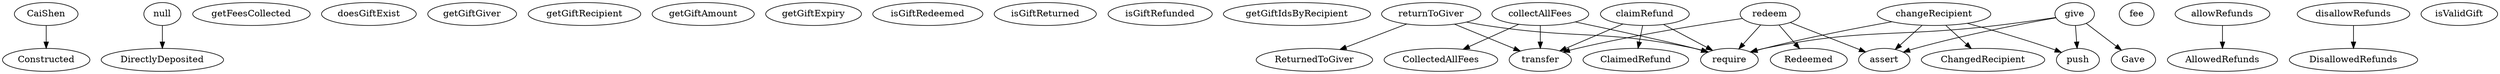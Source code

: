 strict digraph {
  CaiShen
  Constructed
  null
  DirectlyDeposited
  getFeesCollected
  doesGiftExist
  getGiftGiver
  getGiftRecipient
  getGiftAmount
  getGiftExpiry
  isGiftRedeemed
  isGiftReturned
  isGiftRefunded
  getGiftIdsByRecipient
  give
  assert
  require
  push
  Gave
  redeem
  transfer
  Redeemed
  fee
  collectAllFees
  CollectedAllFees
  changeRecipient
  ChangedRecipient
  returnToGiver
  ReturnedToGiver
  claimRefund
  ClaimedRefund
  allowRefunds
  AllowedRefunds
  disallowRefunds
  DisallowedRefunds
  isValidGift
  CaiShen -> Constructed
  null -> DirectlyDeposited
  give -> assert
  give -> require
  give -> push
  give -> Gave
  redeem -> require
  redeem -> assert
  redeem -> transfer
  redeem -> Redeemed
  collectAllFees -> require
  collectAllFees -> transfer
  collectAllFees -> CollectedAllFees
  changeRecipient -> require
  changeRecipient -> assert
  changeRecipient -> push
  changeRecipient -> ChangedRecipient
  returnToGiver -> require
  returnToGiver -> transfer
  returnToGiver -> ReturnedToGiver
  claimRefund -> require
  claimRefund -> transfer
  claimRefund -> ClaimedRefund
  allowRefunds -> AllowedRefunds
  disallowRefunds -> DisallowedRefunds
}

